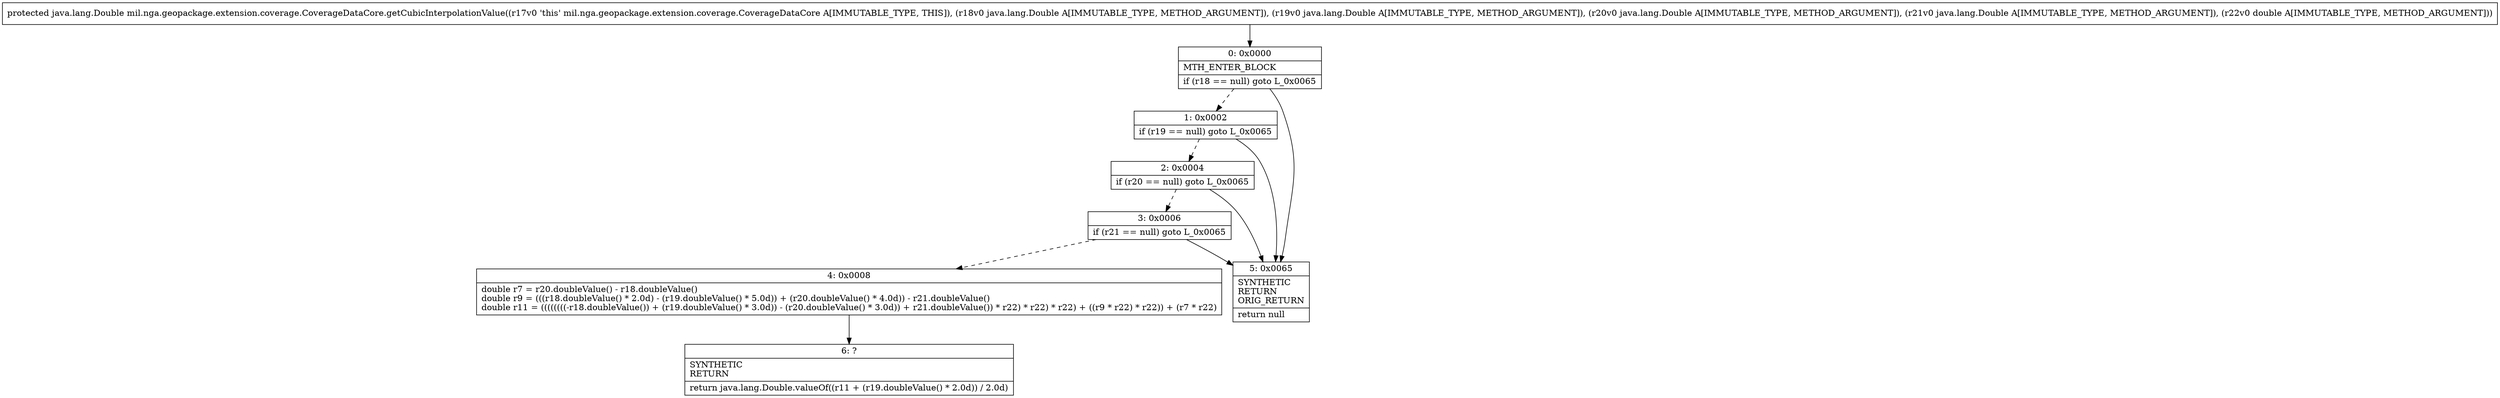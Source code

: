 digraph "CFG formil.nga.geopackage.extension.coverage.CoverageDataCore.getCubicInterpolationValue(Ljava\/lang\/Double;Ljava\/lang\/Double;Ljava\/lang\/Double;Ljava\/lang\/Double;D)Ljava\/lang\/Double;" {
Node_0 [shape=record,label="{0\:\ 0x0000|MTH_ENTER_BLOCK\l|if (r18 == null) goto L_0x0065\l}"];
Node_1 [shape=record,label="{1\:\ 0x0002|if (r19 == null) goto L_0x0065\l}"];
Node_2 [shape=record,label="{2\:\ 0x0004|if (r20 == null) goto L_0x0065\l}"];
Node_3 [shape=record,label="{3\:\ 0x0006|if (r21 == null) goto L_0x0065\l}"];
Node_4 [shape=record,label="{4\:\ 0x0008|double r7 = r20.doubleValue() \- r18.doubleValue()\ldouble r9 = (((r18.doubleValue() * 2.0d) \- (r19.doubleValue() * 5.0d)) + (r20.doubleValue() * 4.0d)) \- r21.doubleValue()\ldouble r11 = ((((((((\-r18.doubleValue()) + (r19.doubleValue() * 3.0d)) \- (r20.doubleValue() * 3.0d)) + r21.doubleValue()) * r22) * r22) * r22) + ((r9 * r22) * r22)) + (r7 * r22)\l}"];
Node_5 [shape=record,label="{5\:\ 0x0065|SYNTHETIC\lRETURN\lORIG_RETURN\l|return null\l}"];
Node_6 [shape=record,label="{6\:\ ?|SYNTHETIC\lRETURN\l|return java.lang.Double.valueOf((r11 + (r19.doubleValue() * 2.0d)) \/ 2.0d)\l}"];
MethodNode[shape=record,label="{protected java.lang.Double mil.nga.geopackage.extension.coverage.CoverageDataCore.getCubicInterpolationValue((r17v0 'this' mil.nga.geopackage.extension.coverage.CoverageDataCore A[IMMUTABLE_TYPE, THIS]), (r18v0 java.lang.Double A[IMMUTABLE_TYPE, METHOD_ARGUMENT]), (r19v0 java.lang.Double A[IMMUTABLE_TYPE, METHOD_ARGUMENT]), (r20v0 java.lang.Double A[IMMUTABLE_TYPE, METHOD_ARGUMENT]), (r21v0 java.lang.Double A[IMMUTABLE_TYPE, METHOD_ARGUMENT]), (r22v0 double A[IMMUTABLE_TYPE, METHOD_ARGUMENT])) }"];
MethodNode -> Node_0;
Node_0 -> Node_1[style=dashed];
Node_0 -> Node_5;
Node_1 -> Node_2[style=dashed];
Node_1 -> Node_5;
Node_2 -> Node_3[style=dashed];
Node_2 -> Node_5;
Node_3 -> Node_4[style=dashed];
Node_3 -> Node_5;
Node_4 -> Node_6;
}

